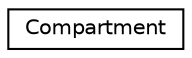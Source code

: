 digraph "Graphical Class Hierarchy"
{
 // LATEX_PDF_SIZE
  edge [fontname="Helvetica",fontsize="10",labelfontname="Helvetica",labelfontsize="10"];
  node [fontname="Helvetica",fontsize="10",shape=record];
  rankdir="LR";
  Node0 [label="Compartment",height=0.2,width=0.4,color="black", fillcolor="white", style="filled",URL="$classCompartment.html",tooltip="Extension compartments can be used to make a configuration dynamic."];
}
